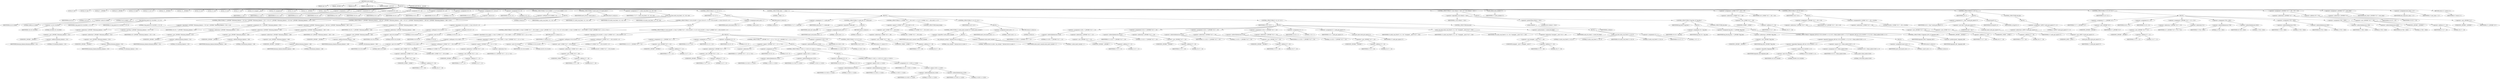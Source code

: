 digraph cache_insert {  
"1000118" [label = "(METHOD,cache_insert)" ]
"1000119" [label = "(PARAM,char *a1)" ]
"1000120" [label = "(PARAM,_DWORD *a2)" ]
"1000121" [label = "(PARAM,int a3)" ]
"1000122" [label = "(PARAM,unsigned int a4)" ]
"1000123" [label = "(PARAM,unsigned __int16 a5)" ]
"1000124" [label = "(BLOCK,,)" ]
"1000125" [label = "(LOCAL,v5: int)" ]
"1000126" [label = "(LOCAL,v6: char *)" ]
"1000127" [label = "(LOCAL,v7: _DWORD *)" ]
"1000128" [label = "(LOCAL,v8: _DWORD *)" ]
"1000129" [label = "(LOCAL,v10: bool)" ]
"1000130" [label = "(LOCAL,v11: int [ 5 ])" ]
"1000131" [label = "(LOCAL,v12: _DWORD *)" ]
"1000132" [label = "(LOCAL,v13: _DWORD *)" ]
"1000133" [label = "(LOCAL,v14: int)" ]
"1000134" [label = "(LOCAL,v15: int)" ]
"1000135" [label = "(LOCAL,v16: int)" ]
"1000136" [label = "(LOCAL,v17: int)" ]
"1000137" [label = "(LOCAL,v18: unsigned __int16)" ]
"1000138" [label = "(LOCAL,v19: unsigned int)" ]
"1000139" [label = "(LOCAL,v20: int)" ]
"1000140" [label = "(LOCAL,v21: _DWORD *)" ]
"1000141" [label = "(LOCAL,s: char *)" ]
"1000142" [label = "(<operator>.assignment,s = a1)" ]
"1000143" [label = "(IDENTIFIER,s,s = a1)" ]
"1000144" [label = "(IDENTIFIER,a1,s = a1)" ]
"1000145" [label = "(<operator>.assignment,v21 = a2)" ]
"1000146" [label = "(IDENTIFIER,v21,v21 = a2)" ]
"1000147" [label = "(IDENTIFIER,a2,v21 = a2)" ]
"1000148" [label = "(<operator>.assignment,v20 = a3)" ]
"1000149" [label = "(IDENTIFIER,v20,v20 = a3)" ]
"1000150" [label = "(IDENTIFIER,a3,v20 = a3)" ]
"1000151" [label = "(<operator>.assignment,v19 = a4)" ]
"1000152" [label = "(IDENTIFIER,v19,v19 = a4)" ]
"1000153" [label = "(IDENTIFIER,a4,v19 = a4)" ]
"1000154" [label = "(<operator>.assignment,v18 = a5)" ]
"1000155" [label = "(IDENTIFIER,v18,v18 = a5)" ]
"1000156" [label = "(IDENTIFIER,a5,v18 = a5)" ]
"1000157" [label = "(<operator>.assignment,v16 = 0)" ]
"1000158" [label = "(IDENTIFIER,v16,v16 = 0)" ]
"1000159" [label = "(LITERAL,0,v16 = 0)" ]
"1000160" [label = "(<operator>.assignment,v15 = a5 & 4)" ]
"1000161" [label = "(IDENTIFIER,v15,v15 = a5 & 4)" ]
"1000162" [label = "(<operator>.and,a5 & 4)" ]
"1000163" [label = "(IDENTIFIER,a5,a5 & 4)" ]
"1000164" [label = "(LITERAL,4,a5 & 4)" ]
"1000165" [label = "(<operator>.assignment,v14 = 0)" ]
"1000166" [label = "(IDENTIFIER,v14,v14 = 0)" ]
"1000167" [label = "(LITERAL,0,v14 = 0)" ]
"1000168" [label = "(CONTROL_STRUCTURE,if ( (a5 & 0x980) != 0 ),if ( (a5 & 0x980) != 0 ))" ]
"1000169" [label = "(<operator>.notEquals,(a5 & 0x980) != 0)" ]
"1000170" [label = "(<operator>.and,a5 & 0x980)" ]
"1000171" [label = "(IDENTIFIER,a5,a5 & 0x980)" ]
"1000172" [label = "(LITERAL,0x980,a5 & 0x980)" ]
"1000173" [label = "(LITERAL,0,(a5 & 0x980) != 0)" ]
"1000174" [label = "(BLOCK,,)" ]
"1000175" [label = "(log_query,log_query(v18 | 0x10000, s, v21, 0))" ]
"1000176" [label = "(<operator>.or,v18 | 0x10000)" ]
"1000177" [label = "(IDENTIFIER,v18,v18 | 0x10000)" ]
"1000178" [label = "(LITERAL,0x10000,v18 | 0x10000)" ]
"1000179" [label = "(IDENTIFIER,s,log_query(v18 | 0x10000, s, v21, 0))" ]
"1000180" [label = "(IDENTIFIER,v21,log_query(v18 | 0x10000, s, v21, 0))" ]
"1000181" [label = "(LITERAL,0,log_query(v18 | 0x10000, s, v21, 0))" ]
"1000182" [label = "(CONTROL_STRUCTURE,if ( *(_DWORD *)(dnsmasq_daemon + 252) && *(_DWORD *)(dnsmasq_daemon + 252) < v19 ),if ( *(_DWORD *)(dnsmasq_daemon + 252) && *(_DWORD *)(dnsmasq_daemon + 252) < v19 ))" ]
"1000183" [label = "(<operator>.logicalAnd,*(_DWORD *)(dnsmasq_daemon + 252) && *(_DWORD *)(dnsmasq_daemon + 252) < v19)" ]
"1000184" [label = "(<operator>.indirection,*(_DWORD *)(dnsmasq_daemon + 252))" ]
"1000185" [label = "(<operator>.cast,(_DWORD *)(dnsmasq_daemon + 252))" ]
"1000186" [label = "(UNKNOWN,_DWORD *,_DWORD *)" ]
"1000187" [label = "(<operator>.addition,dnsmasq_daemon + 252)" ]
"1000188" [label = "(IDENTIFIER,dnsmasq_daemon,dnsmasq_daemon + 252)" ]
"1000189" [label = "(LITERAL,252,dnsmasq_daemon + 252)" ]
"1000190" [label = "(<operator>.lessThan,*(_DWORD *)(dnsmasq_daemon + 252) < v19)" ]
"1000191" [label = "(<operator>.indirection,*(_DWORD *)(dnsmasq_daemon + 252))" ]
"1000192" [label = "(<operator>.cast,(_DWORD *)(dnsmasq_daemon + 252))" ]
"1000193" [label = "(UNKNOWN,_DWORD *,_DWORD *)" ]
"1000194" [label = "(<operator>.addition,dnsmasq_daemon + 252)" ]
"1000195" [label = "(IDENTIFIER,dnsmasq_daemon,dnsmasq_daemon + 252)" ]
"1000196" [label = "(LITERAL,252,dnsmasq_daemon + 252)" ]
"1000197" [label = "(IDENTIFIER,v19,*(_DWORD *)(dnsmasq_daemon + 252) < v19)" ]
"1000198" [label = "(<operator>.assignment,v19 = *(_DWORD *)(dnsmasq_daemon + 252))" ]
"1000199" [label = "(IDENTIFIER,v19,v19 = *(_DWORD *)(dnsmasq_daemon + 252))" ]
"1000200" [label = "(<operator>.indirection,*(_DWORD *)(dnsmasq_daemon + 252))" ]
"1000201" [label = "(<operator>.cast,(_DWORD *)(dnsmasq_daemon + 252))" ]
"1000202" [label = "(UNKNOWN,_DWORD *,_DWORD *)" ]
"1000203" [label = "(<operator>.addition,dnsmasq_daemon + 252)" ]
"1000204" [label = "(IDENTIFIER,dnsmasq_daemon,dnsmasq_daemon + 252)" ]
"1000205" [label = "(LITERAL,252,dnsmasq_daemon + 252)" ]
"1000206" [label = "(CONTROL_STRUCTURE,if ( *(_DWORD *)(dnsmasq_daemon + 248) && *(_DWORD *)(dnsmasq_daemon + 248) > v19 ),if ( *(_DWORD *)(dnsmasq_daemon + 248) && *(_DWORD *)(dnsmasq_daemon + 248) > v19 ))" ]
"1000207" [label = "(<operator>.logicalAnd,*(_DWORD *)(dnsmasq_daemon + 248) && *(_DWORD *)(dnsmasq_daemon + 248) > v19)" ]
"1000208" [label = "(<operator>.indirection,*(_DWORD *)(dnsmasq_daemon + 248))" ]
"1000209" [label = "(<operator>.cast,(_DWORD *)(dnsmasq_daemon + 248))" ]
"1000210" [label = "(UNKNOWN,_DWORD *,_DWORD *)" ]
"1000211" [label = "(<operator>.addition,dnsmasq_daemon + 248)" ]
"1000212" [label = "(IDENTIFIER,dnsmasq_daemon,dnsmasq_daemon + 248)" ]
"1000213" [label = "(LITERAL,248,dnsmasq_daemon + 248)" ]
"1000214" [label = "(<operator>.greaterThan,*(_DWORD *)(dnsmasq_daemon + 248) > v19)" ]
"1000215" [label = "(<operator>.indirection,*(_DWORD *)(dnsmasq_daemon + 248))" ]
"1000216" [label = "(<operator>.cast,(_DWORD *)(dnsmasq_daemon + 248))" ]
"1000217" [label = "(UNKNOWN,_DWORD *,_DWORD *)" ]
"1000218" [label = "(<operator>.addition,dnsmasq_daemon + 248)" ]
"1000219" [label = "(IDENTIFIER,dnsmasq_daemon,dnsmasq_daemon + 248)" ]
"1000220" [label = "(LITERAL,248,dnsmasq_daemon + 248)" ]
"1000221" [label = "(IDENTIFIER,v19,*(_DWORD *)(dnsmasq_daemon + 248) > v19)" ]
"1000222" [label = "(<operator>.assignment,v19 = *(_DWORD *)(dnsmasq_daemon + 248))" ]
"1000223" [label = "(IDENTIFIER,v19,v19 = *(_DWORD *)(dnsmasq_daemon + 248))" ]
"1000224" [label = "(<operator>.indirection,*(_DWORD *)(dnsmasq_daemon + 248))" ]
"1000225" [label = "(<operator>.cast,(_DWORD *)(dnsmasq_daemon + 248))" ]
"1000226" [label = "(UNKNOWN,_DWORD *,_DWORD *)" ]
"1000227" [label = "(<operator>.addition,dnsmasq_daemon + 248)" ]
"1000228" [label = "(IDENTIFIER,dnsmasq_daemon,dnsmasq_daemon + 248)" ]
"1000229" [label = "(LITERAL,248,dnsmasq_daemon + 248)" ]
"1000230" [label = "(CONTROL_STRUCTURE,if ( insert_error ),if ( insert_error ))" ]
"1000231" [label = "(IDENTIFIER,insert_error,if ( insert_error ))" ]
"1000232" [label = "(RETURN,return 0;,return 0;)" ]
"1000233" [label = "(LITERAL,0,return 0;)" ]
"1000234" [label = "(<operator>.assignment,v17 = cache_scan_free(s, v21, v20, v18))" ]
"1000235" [label = "(IDENTIFIER,v17,v17 = cache_scan_free(s, v21, v20, v18))" ]
"1000236" [label = "(cache_scan_free,cache_scan_free(s, v21, v20, v18))" ]
"1000237" [label = "(IDENTIFIER,s,cache_scan_free(s, v21, v20, v18))" ]
"1000238" [label = "(IDENTIFIER,v21,cache_scan_free(s, v21, v20, v18))" ]
"1000239" [label = "(IDENTIFIER,v20,cache_scan_free(s, v21, v20, v18))" ]
"1000240" [label = "(IDENTIFIER,v18,cache_scan_free(s, v21, v20, v18))" ]
"1000241" [label = "(CONTROL_STRUCTURE,if ( v17 ),if ( v17 ))" ]
"1000242" [label = "(IDENTIFIER,v17,if ( v17 ))" ]
"1000243" [label = "(BLOCK,,)" ]
"1000244" [label = "(CONTROL_STRUCTURE,if ( (v18 & 0x180) != 0 && (v18 & 8) != 0 ),if ( (v18 & 0x180) != 0 && (v18 & 8) != 0 ))" ]
"1000245" [label = "(<operator>.logicalAnd,(v18 & 0x180) != 0 && (v18 & 8) != 0)" ]
"1000246" [label = "(<operator>.notEquals,(v18 & 0x180) != 0)" ]
"1000247" [label = "(<operator>.and,v18 & 0x180)" ]
"1000248" [label = "(IDENTIFIER,v18,v18 & 0x180)" ]
"1000249" [label = "(LITERAL,0x180,v18 & 0x180)" ]
"1000250" [label = "(LITERAL,0,(v18 & 0x180) != 0)" ]
"1000251" [label = "(<operator>.notEquals,(v18 & 8) != 0)" ]
"1000252" [label = "(<operator>.and,v18 & 8)" ]
"1000253" [label = "(IDENTIFIER,v18,v18 & 8)" ]
"1000254" [label = "(LITERAL,8,v18 & 8)" ]
"1000255" [label = "(LITERAL,0,(v18 & 8) != 0)" ]
"1000256" [label = "(BLOCK,,)" ]
"1000257" [label = "(CONTROL_STRUCTURE,if ( (v18 & 0x80) != 0 && (*(_WORD *)(v17 + 36) & 0x80) != 0 && *(_DWORD *)(v17 + 12) == *v21 ),if ( (v18 & 0x80) != 0 && (*(_WORD *)(v17 + 36) & 0x80) != 0 && *(_DWORD *)(v17 + 12) == *v21 ))" ]
"1000258" [label = "(<operator>.logicalAnd,(v18 & 0x80) != 0 && (*(_WORD *)(v17 + 36) & 0x80) != 0 && *(_DWORD *)(v17 + 12) == *v21)" ]
"1000259" [label = "(<operator>.notEquals,(v18 & 0x80) != 0)" ]
"1000260" [label = "(<operator>.and,v18 & 0x80)" ]
"1000261" [label = "(IDENTIFIER,v18,v18 & 0x80)" ]
"1000262" [label = "(LITERAL,0x80,v18 & 0x80)" ]
"1000263" [label = "(LITERAL,0,(v18 & 0x80) != 0)" ]
"1000264" [label = "(<operator>.logicalAnd,(*(_WORD *)(v17 + 36) & 0x80) != 0 && *(_DWORD *)(v17 + 12) == *v21)" ]
"1000265" [label = "(<operator>.notEquals,(*(_WORD *)(v17 + 36) & 0x80) != 0)" ]
"1000266" [label = "(<operator>.and,*(_WORD *)(v17 + 36) & 0x80)" ]
"1000267" [label = "(<operator>.indirection,*(_WORD *)(v17 + 36))" ]
"1000268" [label = "(<operator>.cast,(_WORD *)(v17 + 36))" ]
"1000269" [label = "(UNKNOWN,_WORD *,_WORD *)" ]
"1000270" [label = "(<operator>.addition,v17 + 36)" ]
"1000271" [label = "(IDENTIFIER,v17,v17 + 36)" ]
"1000272" [label = "(LITERAL,36,v17 + 36)" ]
"1000273" [label = "(LITERAL,0x80,*(_WORD *)(v17 + 36) & 0x80)" ]
"1000274" [label = "(LITERAL,0,(*(_WORD *)(v17 + 36) & 0x80) != 0)" ]
"1000275" [label = "(<operator>.equals,*(_DWORD *)(v17 + 12) == *v21)" ]
"1000276" [label = "(<operator>.indirection,*(_DWORD *)(v17 + 12))" ]
"1000277" [label = "(<operator>.cast,(_DWORD *)(v17 + 12))" ]
"1000278" [label = "(UNKNOWN,_DWORD *,_DWORD *)" ]
"1000279" [label = "(<operator>.addition,v17 + 12)" ]
"1000280" [label = "(IDENTIFIER,v17,v17 + 12)" ]
"1000281" [label = "(LITERAL,12,v17 + 12)" ]
"1000282" [label = "(<operator>.indirection,*v21)" ]
"1000283" [label = "(IDENTIFIER,v21,*(_DWORD *)(v17 + 12) == *v21)" ]
"1000284" [label = "(RETURN,return v17;,return v17;)" ]
"1000285" [label = "(IDENTIFIER,v17,return v17;)" ]
"1000286" [label = "(CONTROL_STRUCTURE,if ( (v18 & 0x100) != 0 && (*(_WORD *)(v17 + 36) & 0x100) != 0 ),if ( (v18 & 0x100) != 0 && (*(_WORD *)(v17 + 36) & 0x100) != 0 ))" ]
"1000287" [label = "(<operator>.logicalAnd,(v18 & 0x100) != 0 && (*(_WORD *)(v17 + 36) & 0x100) != 0)" ]
"1000288" [label = "(<operator>.notEquals,(v18 & 0x100) != 0)" ]
"1000289" [label = "(<operator>.and,v18 & 0x100)" ]
"1000290" [label = "(IDENTIFIER,v18,v18 & 0x100)" ]
"1000291" [label = "(LITERAL,0x100,v18 & 0x100)" ]
"1000292" [label = "(LITERAL,0,(v18 & 0x100) != 0)" ]
"1000293" [label = "(<operator>.notEquals,(*(_WORD *)(v17 + 36) & 0x100) != 0)" ]
"1000294" [label = "(<operator>.and,*(_WORD *)(v17 + 36) & 0x100)" ]
"1000295" [label = "(<operator>.indirection,*(_WORD *)(v17 + 36))" ]
"1000296" [label = "(<operator>.cast,(_WORD *)(v17 + 36))" ]
"1000297" [label = "(UNKNOWN,_WORD *,_WORD *)" ]
"1000298" [label = "(<operator>.addition,v17 + 36)" ]
"1000299" [label = "(IDENTIFIER,v17,v17 + 36)" ]
"1000300" [label = "(LITERAL,36,v17 + 36)" ]
"1000301" [label = "(LITERAL,0x100,*(_WORD *)(v17 + 36) & 0x100)" ]
"1000302" [label = "(LITERAL,0,(*(_WORD *)(v17 + 36) & 0x100) != 0)" ]
"1000303" [label = "(BLOCK,,)" ]
"1000304" [label = "(<operator>.assignment,v13 = (_DWORD *)(v17 + 12))" ]
"1000305" [label = "(IDENTIFIER,v13,v13 = (_DWORD *)(v17 + 12))" ]
"1000306" [label = "(<operator>.cast,(_DWORD *)(v17 + 12))" ]
"1000307" [label = "(UNKNOWN,_DWORD *,_DWORD *)" ]
"1000308" [label = "(<operator>.addition,v17 + 12)" ]
"1000309" [label = "(IDENTIFIER,v17,v17 + 12)" ]
"1000310" [label = "(LITERAL,12,v17 + 12)" ]
"1000311" [label = "(<operator>.assignment,v12 = v21)" ]
"1000312" [label = "(IDENTIFIER,v12,v12 = v21)" ]
"1000313" [label = "(IDENTIFIER,v21,v12 = v21)" ]
"1000314" [label = "(<operator>.assignment,v10 = 0)" ]
"1000315" [label = "(IDENTIFIER,v10,v10 = 0)" ]
"1000316" [label = "(LITERAL,0,v10 = 0)" ]
"1000317" [label = "(CONTROL_STRUCTURE,if ( *(_DWORD *)(v17 + 12) == *v21 ),if ( *(_DWORD *)(v17 + 12) == *v21 ))" ]
"1000318" [label = "(<operator>.equals,*(_DWORD *)(v17 + 12) == *v21)" ]
"1000319" [label = "(<operator>.indirection,*(_DWORD *)(v17 + 12))" ]
"1000320" [label = "(<operator>.cast,(_DWORD *)(v17 + 12))" ]
"1000321" [label = "(UNKNOWN,_DWORD *,_DWORD *)" ]
"1000322" [label = "(<operator>.addition,v17 + 12)" ]
"1000323" [label = "(IDENTIFIER,v17,v17 + 12)" ]
"1000324" [label = "(LITERAL,12,v17 + 12)" ]
"1000325" [label = "(<operator>.indirection,*v21)" ]
"1000326" [label = "(IDENTIFIER,v21,*(_DWORD *)(v17 + 12) == *v21)" ]
"1000327" [label = "(BLOCK,,)" ]
"1000328" [label = "(<operator>.assignment,v10 = 0)" ]
"1000329" [label = "(IDENTIFIER,v10,v10 = 0)" ]
"1000330" [label = "(LITERAL,0,v10 = 0)" ]
"1000331" [label = "(CONTROL_STRUCTURE,if ( v13[1] == v12[1] ),if ( v13[1] == v12[1] ))" ]
"1000332" [label = "(<operator>.equals,v13[1] == v12[1])" ]
"1000333" [label = "(<operator>.indirectIndexAccess,v13[1])" ]
"1000334" [label = "(IDENTIFIER,v13,v13[1] == v12[1])" ]
"1000335" [label = "(LITERAL,1,v13[1] == v12[1])" ]
"1000336" [label = "(<operator>.indirectIndexAccess,v12[1])" ]
"1000337" [label = "(IDENTIFIER,v12,v13[1] == v12[1])" ]
"1000338" [label = "(LITERAL,1,v13[1] == v12[1])" ]
"1000339" [label = "(BLOCK,,)" ]
"1000340" [label = "(<operator>.assignment,v10 = 0)" ]
"1000341" [label = "(IDENTIFIER,v10,v10 = 0)" ]
"1000342" [label = "(LITERAL,0,v10 = 0)" ]
"1000343" [label = "(CONTROL_STRUCTURE,if ( v13[2] == v12[2] ),if ( v13[2] == v12[2] ))" ]
"1000344" [label = "(<operator>.equals,v13[2] == v12[2])" ]
"1000345" [label = "(<operator>.indirectIndexAccess,v13[2])" ]
"1000346" [label = "(IDENTIFIER,v13,v13[2] == v12[2])" ]
"1000347" [label = "(LITERAL,2,v13[2] == v12[2])" ]
"1000348" [label = "(<operator>.indirectIndexAccess,v12[2])" ]
"1000349" [label = "(IDENTIFIER,v12,v13[2] == v12[2])" ]
"1000350" [label = "(LITERAL,2,v13[2] == v12[2])" ]
"1000351" [label = "(<operator>.assignment,v10 = v13[3] == v12[3])" ]
"1000352" [label = "(IDENTIFIER,v10,v10 = v13[3] == v12[3])" ]
"1000353" [label = "(<operator>.equals,v13[3] == v12[3])" ]
"1000354" [label = "(<operator>.indirectIndexAccess,v13[3])" ]
"1000355" [label = "(IDENTIFIER,v13,v13[3] == v12[3])" ]
"1000356" [label = "(LITERAL,3,v13[3] == v12[3])" ]
"1000357" [label = "(<operator>.indirectIndexAccess,v12[3])" ]
"1000358" [label = "(IDENTIFIER,v12,v13[3] == v12[3])" ]
"1000359" [label = "(LITERAL,3,v13[3] == v12[3])" ]
"1000360" [label = "(<operator>.assignment,v11[4] = v10)" ]
"1000361" [label = "(<operator>.indirectIndexAccess,v11[4])" ]
"1000362" [label = "(IDENTIFIER,v11,v11[4] = v10)" ]
"1000363" [label = "(LITERAL,4,v11[4] = v10)" ]
"1000364" [label = "(IDENTIFIER,v10,v11[4] = v10)" ]
"1000365" [label = "(CONTROL_STRUCTURE,if ( v10 ),if ( v10 ))" ]
"1000366" [label = "(IDENTIFIER,v10,if ( v10 ))" ]
"1000367" [label = "(RETURN,return v17;,return v17;)" ]
"1000368" [label = "(IDENTIFIER,v17,return v17;)" ]
"1000369" [label = "(<operator>.assignment,insert_error = 1)" ]
"1000370" [label = "(IDENTIFIER,insert_error,insert_error = 1)" ]
"1000371" [label = "(LITERAL,1,insert_error = 1)" ]
"1000372" [label = "(RETURN,return 0;,return 0;)" ]
"1000373" [label = "(LITERAL,0,return 0;)" ]
"1000374" [label = "(CONTROL_STRUCTURE,while ( 1 ),while ( 1 ))" ]
"1000375" [label = "(LITERAL,1,while ( 1 ))" ]
"1000376" [label = "(BLOCK,,)" ]
"1000377" [label = "(<operator>.assignment,v17 = cache_tail)" ]
"1000378" [label = "(IDENTIFIER,v17,v17 = cache_tail)" ]
"1000379" [label = "(IDENTIFIER,cache_tail,v17 = cache_tail)" ]
"1000380" [label = "(CONTROL_STRUCTURE,if ( !cache_tail ),if ( !cache_tail ))" ]
"1000381" [label = "(<operator>.logicalNot,!cache_tail)" ]
"1000382" [label = "(IDENTIFIER,cache_tail,!cache_tail)" ]
"1000383" [label = "(BLOCK,,)" ]
"1000384" [label = "(<operator>.assignment,insert_error = 1)" ]
"1000385" [label = "(IDENTIFIER,insert_error,insert_error = 1)" ]
"1000386" [label = "(LITERAL,1,insert_error = 1)" ]
"1000387" [label = "(RETURN,return 0;,return 0;)" ]
"1000388" [label = "(LITERAL,0,return 0;)" ]
"1000389" [label = "(CONTROL_STRUCTURE,if ( (*(_WORD *)(v17 + 36) & 0xC) == 0 ),if ( (*(_WORD *)(v17 + 36) & 0xC) == 0 ))" ]
"1000390" [label = "(<operator>.equals,(*(_WORD *)(v17 + 36) & 0xC) == 0)" ]
"1000391" [label = "(<operator>.and,*(_WORD *)(v17 + 36) & 0xC)" ]
"1000392" [label = "(<operator>.indirection,*(_WORD *)(v17 + 36))" ]
"1000393" [label = "(<operator>.cast,(_WORD *)(v17 + 36))" ]
"1000394" [label = "(UNKNOWN,_WORD *,_WORD *)" ]
"1000395" [label = "(<operator>.addition,v17 + 36)" ]
"1000396" [label = "(IDENTIFIER,v17,v17 + 36)" ]
"1000397" [label = "(LITERAL,36,v17 + 36)" ]
"1000398" [label = "(LITERAL,0xC,*(_WORD *)(v17 + 36) & 0xC)" ]
"1000399" [label = "(LITERAL,0,(*(_WORD *)(v17 + 36) & 0xC) == 0)" ]
"1000400" [label = "(CONTROL_STRUCTURE,break;,break;)" ]
"1000401" [label = "(CONTROL_STRUCTURE,if ( v14 ),if ( v14 ))" ]
"1000402" [label = "(IDENTIFIER,v14,if ( v14 ))" ]
"1000403" [label = "(BLOCK,,)" ]
"1000404" [label = "(CONTROL_STRUCTURE,if ( !cache_insert_warned ),if ( !cache_insert_warned ))" ]
"1000405" [label = "(<operator>.logicalNot,!cache_insert_warned)" ]
"1000406" [label = "(IDENTIFIER,cache_insert_warned,!cache_insert_warned)" ]
"1000407" [label = "(BLOCK,,)" ]
"1000408" [label = "(my_syslog,my_syslog(3, \"Internal error in cache.\"))" ]
"1000409" [label = "(LITERAL,3,my_syslog(3, \"Internal error in cache.\"))" ]
"1000410" [label = "(LITERAL,\"Internal error in cache.\",my_syslog(3, \"Internal error in cache.\"))" ]
"1000411" [label = "(<operator>.assignment,cache_insert_warned = 1)" ]
"1000412" [label = "(IDENTIFIER,cache_insert_warned,cache_insert_warned = 1)" ]
"1000413" [label = "(LITERAL,1,cache_insert_warned = 1)" ]
"1000414" [label = "(<operator>.assignment,insert_error = 1)" ]
"1000415" [label = "(IDENTIFIER,insert_error,insert_error = 1)" ]
"1000416" [label = "(LITERAL,1,insert_error = 1)" ]
"1000417" [label = "(RETURN,return 0;,return 0;)" ]
"1000418" [label = "(LITERAL,0,return 0;)" ]
"1000419" [label = "(CONTROL_STRUCTURE,if ( v15 ),if ( v15 ))" ]
"1000420" [label = "(IDENTIFIER,v15,if ( v15 ))" ]
"1000421" [label = "(BLOCK,,)" ]
"1000422" [label = "(<operator>.assignment,v11[0] = *(_DWORD *)(v17 + 12))" ]
"1000423" [label = "(<operator>.indirectIndexAccess,v11[0])" ]
"1000424" [label = "(IDENTIFIER,v11,v11[0] = *(_DWORD *)(v17 + 12))" ]
"1000425" [label = "(LITERAL,0,v11[0] = *(_DWORD *)(v17 + 12))" ]
"1000426" [label = "(<operator>.indirection,*(_DWORD *)(v17 + 12))" ]
"1000427" [label = "(<operator>.cast,(_DWORD *)(v17 + 12))" ]
"1000428" [label = "(UNKNOWN,_DWORD *,_DWORD *)" ]
"1000429" [label = "(<operator>.addition,v17 + 12)" ]
"1000430" [label = "(IDENTIFIER,v17,v17 + 12)" ]
"1000431" [label = "(LITERAL,12,v17 + 12)" ]
"1000432" [label = "(<operator>.assignment,v11[1] = *(_DWORD *)(v17 + 16))" ]
"1000433" [label = "(<operator>.indirectIndexAccess,v11[1])" ]
"1000434" [label = "(IDENTIFIER,v11,v11[1] = *(_DWORD *)(v17 + 16))" ]
"1000435" [label = "(LITERAL,1,v11[1] = *(_DWORD *)(v17 + 16))" ]
"1000436" [label = "(<operator>.indirection,*(_DWORD *)(v17 + 16))" ]
"1000437" [label = "(<operator>.cast,(_DWORD *)(v17 + 16))" ]
"1000438" [label = "(UNKNOWN,_DWORD *,_DWORD *)" ]
"1000439" [label = "(<operator>.addition,v17 + 16)" ]
"1000440" [label = "(IDENTIFIER,v17,v17 + 16)" ]
"1000441" [label = "(LITERAL,16,v17 + 16)" ]
"1000442" [label = "(<operator>.assignment,v11[2] = *(_DWORD *)(v17 + 20))" ]
"1000443" [label = "(<operator>.indirectIndexAccess,v11[2])" ]
"1000444" [label = "(IDENTIFIER,v11,v11[2] = *(_DWORD *)(v17 + 20))" ]
"1000445" [label = "(LITERAL,2,v11[2] = *(_DWORD *)(v17 + 20))" ]
"1000446" [label = "(<operator>.indirection,*(_DWORD *)(v17 + 20))" ]
"1000447" [label = "(<operator>.cast,(_DWORD *)(v17 + 20))" ]
"1000448" [label = "(UNKNOWN,_DWORD *,_DWORD *)" ]
"1000449" [label = "(<operator>.addition,v17 + 20)" ]
"1000450" [label = "(IDENTIFIER,v17,v17 + 20)" ]
"1000451" [label = "(LITERAL,20,v17 + 20)" ]
"1000452" [label = "(<operator>.assignment,v11[3] = *(_DWORD *)(v17 + 24))" ]
"1000453" [label = "(<operator>.indirectIndexAccess,v11[3])" ]
"1000454" [label = "(IDENTIFIER,v11,v11[3] = *(_DWORD *)(v17 + 24))" ]
"1000455" [label = "(LITERAL,3,v11[3] = *(_DWORD *)(v17 + 24))" ]
"1000456" [label = "(<operator>.indirection,*(_DWORD *)(v17 + 24))" ]
"1000457" [label = "(<operator>.cast,(_DWORD *)(v17 + 24))" ]
"1000458" [label = "(UNKNOWN,_DWORD *,_DWORD *)" ]
"1000459" [label = "(<operator>.addition,v17 + 24)" ]
"1000460" [label = "(IDENTIFIER,v17,v17 + 24)" ]
"1000461" [label = "(LITERAL,24,v17 + 24)" ]
"1000462" [label = "(<operator>.assignment,v14 = 1)" ]
"1000463" [label = "(IDENTIFIER,v14,v14 = 1)" ]
"1000464" [label = "(LITERAL,1,v14 = 1)" ]
"1000465" [label = "(<operator>.assignment,v5 = cache_get_name(v17))" ]
"1000466" [label = "(IDENTIFIER,v5,v5 = cache_get_name(v17))" ]
"1000467" [label = "(cache_get_name,cache_get_name(v17))" ]
"1000468" [label = "(IDENTIFIER,v17,cache_get_name(v17))" ]
"1000469" [label = "(cache_scan_free,cache_scan_free(v5, v11, v20, *(unsigned __int16 *)(v17 + 36)))" ]
"1000470" [label = "(IDENTIFIER,v5,cache_scan_free(v5, v11, v20, *(unsigned __int16 *)(v17 + 36)))" ]
"1000471" [label = "(IDENTIFIER,v11,cache_scan_free(v5, v11, v20, *(unsigned __int16 *)(v17 + 36)))" ]
"1000472" [label = "(IDENTIFIER,v20,cache_scan_free(v5, v11, v20, *(unsigned __int16 *)(v17 + 36)))" ]
"1000473" [label = "(<operator>.indirection,*(unsigned __int16 *)(v17 + 36))" ]
"1000474" [label = "(<operator>.cast,(unsigned __int16 *)(v17 + 36))" ]
"1000475" [label = "(UNKNOWN,unsigned __int16 *,unsigned __int16 *)" ]
"1000476" [label = "(<operator>.addition,v17 + 36)" ]
"1000477" [label = "(IDENTIFIER,v17,v17 + 36)" ]
"1000478" [label = "(LITERAL,36,v17 + 36)" ]
"1000479" [label = "(<operator>.preIncrement,++cache_live_freed)" ]
"1000480" [label = "(IDENTIFIER,cache_live_freed,++cache_live_freed)" ]
"1000481" [label = "(CONTROL_STRUCTURE,else,else)" ]
"1000482" [label = "(BLOCK,,)" ]
"1000483" [label = "(cache_scan_free,cache_scan_free(0, 0, v20, 0))" ]
"1000484" [label = "(LITERAL,0,cache_scan_free(0, 0, v20, 0))" ]
"1000485" [label = "(LITERAL,0,cache_scan_free(0, 0, v20, 0))" ]
"1000486" [label = "(IDENTIFIER,v20,cache_scan_free(0, 0, v20, 0))" ]
"1000487" [label = "(LITERAL,0,cache_scan_free(0, 0, v20, 0))" ]
"1000488" [label = "(<operator>.assignment,v15 = 1)" ]
"1000489" [label = "(IDENTIFIER,v15,v15 = 1)" ]
"1000490" [label = "(LITERAL,1,v15 = 1)" ]
"1000491" [label = "(CONTROL_STRUCTURE,if ( s && strlen(s) > 0x31 ),if ( s && strlen(s) > 0x31 ))" ]
"1000492" [label = "(<operator>.logicalAnd,s && strlen(s) > 0x31)" ]
"1000493" [label = "(IDENTIFIER,s,s && strlen(s) > 0x31)" ]
"1000494" [label = "(<operator>.greaterThan,strlen(s) > 0x31)" ]
"1000495" [label = "(strlen,strlen(s))" ]
"1000496" [label = "(IDENTIFIER,s,strlen(s))" ]
"1000497" [label = "(LITERAL,0x31,strlen(s) > 0x31)" ]
"1000498" [label = "(BLOCK,,)" ]
"1000499" [label = "(CONTROL_STRUCTURE,if ( big_free ),if ( big_free ))" ]
"1000500" [label = "(IDENTIFIER,big_free,if ( big_free ))" ]
"1000501" [label = "(BLOCK,,)" ]
"1000502" [label = "(<operator>.assignment,v16 = big_free)" ]
"1000503" [label = "(IDENTIFIER,v16,v16 = big_free)" ]
"1000504" [label = "(IDENTIFIER,big_free,v16 = big_free)" ]
"1000505" [label = "(<operator>.assignment,big_free = *(_DWORD *)big_free)" ]
"1000506" [label = "(IDENTIFIER,big_free,big_free = *(_DWORD *)big_free)" ]
"1000507" [label = "(<operator>.indirection,*(_DWORD *)big_free)" ]
"1000508" [label = "(<operator>.cast,(_DWORD *)big_free)" ]
"1000509" [label = "(UNKNOWN,_DWORD *,_DWORD *)" ]
"1000510" [label = "(IDENTIFIER,big_free,(_DWORD *)big_free)" ]
"1000511" [label = "(CONTROL_STRUCTURE,else,else)" ]
"1000512" [label = "(BLOCK,,)" ]
"1000513" [label = "(CONTROL_STRUCTURE,if ( !bignames_left && (v18 & 0x5000) == 0 || (v16 = whine_malloc(1028)) == 0 ),if ( !bignames_left && (v18 & 0x5000) == 0 || (v16 = whine_malloc(1028)) == 0 ))" ]
"1000514" [label = "(<operator>.logicalOr,!bignames_left && (v18 & 0x5000) == 0 || (v16 = whine_malloc(1028)) == 0)" ]
"1000515" [label = "(<operator>.logicalAnd,!bignames_left && (v18 & 0x5000) == 0)" ]
"1000516" [label = "(<operator>.logicalNot,!bignames_left)" ]
"1000517" [label = "(IDENTIFIER,bignames_left,!bignames_left)" ]
"1000518" [label = "(<operator>.equals,(v18 & 0x5000) == 0)" ]
"1000519" [label = "(<operator>.and,v18 & 0x5000)" ]
"1000520" [label = "(IDENTIFIER,v18,v18 & 0x5000)" ]
"1000521" [label = "(LITERAL,0x5000,v18 & 0x5000)" ]
"1000522" [label = "(LITERAL,0,(v18 & 0x5000) == 0)" ]
"1000523" [label = "(<operator>.equals,(v16 = whine_malloc(1028)) == 0)" ]
"1000524" [label = "(<operator>.assignment,v16 = whine_malloc(1028))" ]
"1000525" [label = "(IDENTIFIER,v16,v16 = whine_malloc(1028))" ]
"1000526" [label = "(whine_malloc,whine_malloc(1028))" ]
"1000527" [label = "(LITERAL,1028,whine_malloc(1028))" ]
"1000528" [label = "(LITERAL,0,(v16 = whine_malloc(1028)) == 0)" ]
"1000529" [label = "(BLOCK,,)" ]
"1000530" [label = "(<operator>.assignment,insert_error = 1)" ]
"1000531" [label = "(IDENTIFIER,insert_error,insert_error = 1)" ]
"1000532" [label = "(LITERAL,1,insert_error = 1)" ]
"1000533" [label = "(RETURN,return 0;,return 0;)" ]
"1000534" [label = "(LITERAL,0,return 0;)" ]
"1000535" [label = "(CONTROL_STRUCTURE,if ( bignames_left ),if ( bignames_left ))" ]
"1000536" [label = "(IDENTIFIER,bignames_left,if ( bignames_left ))" ]
"1000537" [label = "(<operator>.preDecrement,--bignames_left)" ]
"1000538" [label = "(IDENTIFIER,bignames_left,--bignames_left)" ]
"1000539" [label = "(cache_unlink,cache_unlink(v17))" ]
"1000540" [label = "(IDENTIFIER,v17,cache_unlink(v17))" ]
"1000541" [label = "(<operator>.assignment,*(_WORD *)(v17 + 36) = v18)" ]
"1000542" [label = "(<operator>.indirection,*(_WORD *)(v17 + 36))" ]
"1000543" [label = "(<operator>.cast,(_WORD *)(v17 + 36))" ]
"1000544" [label = "(UNKNOWN,_WORD *,_WORD *)" ]
"1000545" [label = "(<operator>.addition,v17 + 36)" ]
"1000546" [label = "(IDENTIFIER,v17,v17 + 36)" ]
"1000547" [label = "(LITERAL,36,v17 + 36)" ]
"1000548" [label = "(IDENTIFIER,v18,*(_WORD *)(v17 + 36) = v18)" ]
"1000549" [label = "(CONTROL_STRUCTURE,if ( v16 ),if ( v16 ))" ]
"1000550" [label = "(IDENTIFIER,v16,if ( v16 ))" ]
"1000551" [label = "(BLOCK,,)" ]
"1000552" [label = "(<operator>.assignment,*(_DWORD *)(v17 + 40) = v16)" ]
"1000553" [label = "(<operator>.indirection,*(_DWORD *)(v17 + 40))" ]
"1000554" [label = "(<operator>.cast,(_DWORD *)(v17 + 40))" ]
"1000555" [label = "(UNKNOWN,_DWORD *,_DWORD *)" ]
"1000556" [label = "(<operator>.addition,v17 + 40)" ]
"1000557" [label = "(IDENTIFIER,v17,v17 + 40)" ]
"1000558" [label = "(LITERAL,40,v17 + 40)" ]
"1000559" [label = "(IDENTIFIER,v16,*(_DWORD *)(v17 + 40) = v16)" ]
"1000560" [label = "(<operators>.assignmentOr,*(_WORD *)(v17 + 36) |= 0x200u)" ]
"1000561" [label = "(<operator>.indirection,*(_WORD *)(v17 + 36))" ]
"1000562" [label = "(<operator>.cast,(_WORD *)(v17 + 36))" ]
"1000563" [label = "(UNKNOWN,_WORD *,_WORD *)" ]
"1000564" [label = "(<operator>.addition,v17 + 36)" ]
"1000565" [label = "(IDENTIFIER,v17,v17 + 36)" ]
"1000566" [label = "(LITERAL,36,v17 + 36)" ]
"1000567" [label = "(LITERAL,0x200u,*(_WORD *)(v17 + 36) |= 0x200u)" ]
"1000568" [label = "(CONTROL_STRUCTURE,if ( s ),if ( s ))" ]
"1000569" [label = "(IDENTIFIER,s,if ( s ))" ]
"1000570" [label = "(BLOCK,,)" ]
"1000571" [label = "(<operator>.assignment,v6 = (char *)cache_get_name(v17))" ]
"1000572" [label = "(IDENTIFIER,v6,v6 = (char *)cache_get_name(v17))" ]
"1000573" [label = "(<operator>.cast,(char *)cache_get_name(v17))" ]
"1000574" [label = "(UNKNOWN,char *,char *)" ]
"1000575" [label = "(cache_get_name,cache_get_name(v17))" ]
"1000576" [label = "(IDENTIFIER,v17,cache_get_name(v17))" ]
"1000577" [label = "(strcpy,strcpy(v6, s))" ]
"1000578" [label = "(IDENTIFIER,v6,strcpy(v6, s))" ]
"1000579" [label = "(IDENTIFIER,s,strcpy(v6, s))" ]
"1000580" [label = "(CONTROL_STRUCTURE,else,else)" ]
"1000581" [label = "(BLOCK,,)" ]
"1000582" [label = "(<operator>.assignment,*(_BYTE *)cache_get_name(v17) = 0)" ]
"1000583" [label = "(<operator>.indirection,*(_BYTE *)cache_get_name(v17))" ]
"1000584" [label = "(<operator>.cast,(_BYTE *)cache_get_name(v17))" ]
"1000585" [label = "(UNKNOWN,_BYTE *,_BYTE *)" ]
"1000586" [label = "(cache_get_name,cache_get_name(v17))" ]
"1000587" [label = "(IDENTIFIER,v17,cache_get_name(v17))" ]
"1000588" [label = "(LITERAL,0,*(_BYTE *)cache_get_name(v17) = 0)" ]
"1000589" [label = "(CONTROL_STRUCTURE,if ( v21 ),if ( v21 ))" ]
"1000590" [label = "(IDENTIFIER,v21,if ( v21 ))" ]
"1000591" [label = "(BLOCK,,)" ]
"1000592" [label = "(<operator>.assignment,v7 = (_DWORD *)v17)" ]
"1000593" [label = "(IDENTIFIER,v7,v7 = (_DWORD *)v17)" ]
"1000594" [label = "(<operator>.cast,(_DWORD *)v17)" ]
"1000595" [label = "(UNKNOWN,_DWORD *,_DWORD *)" ]
"1000596" [label = "(IDENTIFIER,v17,(_DWORD *)v17)" ]
"1000597" [label = "(<operator>.assignment,v8 = v21)" ]
"1000598" [label = "(IDENTIFIER,v8,v8 = v21)" ]
"1000599" [label = "(IDENTIFIER,v21,v8 = v21)" ]
"1000600" [label = "(<operator>.assignment,*(_DWORD *)(v17 + 12) = *v21)" ]
"1000601" [label = "(<operator>.indirection,*(_DWORD *)(v17 + 12))" ]
"1000602" [label = "(<operator>.cast,(_DWORD *)(v17 + 12))" ]
"1000603" [label = "(UNKNOWN,_DWORD *,_DWORD *)" ]
"1000604" [label = "(<operator>.addition,v17 + 12)" ]
"1000605" [label = "(IDENTIFIER,v17,v17 + 12)" ]
"1000606" [label = "(LITERAL,12,v17 + 12)" ]
"1000607" [label = "(<operator>.indirection,*v21)" ]
"1000608" [label = "(IDENTIFIER,v21,*(_DWORD *)(v17 + 12) = *v21)" ]
"1000609" [label = "(<operator>.assignment,v7[4] = v8[1])" ]
"1000610" [label = "(<operator>.indirectIndexAccess,v7[4])" ]
"1000611" [label = "(IDENTIFIER,v7,v7[4] = v8[1])" ]
"1000612" [label = "(LITERAL,4,v7[4] = v8[1])" ]
"1000613" [label = "(<operator>.indirectIndexAccess,v8[1])" ]
"1000614" [label = "(IDENTIFIER,v8,v7[4] = v8[1])" ]
"1000615" [label = "(LITERAL,1,v7[4] = v8[1])" ]
"1000616" [label = "(<operator>.assignment,v7[5] = v8[2])" ]
"1000617" [label = "(<operator>.indirectIndexAccess,v7[5])" ]
"1000618" [label = "(IDENTIFIER,v7,v7[5] = v8[2])" ]
"1000619" [label = "(LITERAL,5,v7[5] = v8[2])" ]
"1000620" [label = "(<operator>.indirectIndexAccess,v8[2])" ]
"1000621" [label = "(IDENTIFIER,v8,v7[5] = v8[2])" ]
"1000622" [label = "(LITERAL,2,v7[5] = v8[2])" ]
"1000623" [label = "(<operator>.assignment,v7[6] = v8[3])" ]
"1000624" [label = "(<operator>.indirectIndexAccess,v7[6])" ]
"1000625" [label = "(IDENTIFIER,v7,v7[6] = v8[3])" ]
"1000626" [label = "(LITERAL,6,v7[6] = v8[3])" ]
"1000627" [label = "(<operator>.indirectIndexAccess,v8[3])" ]
"1000628" [label = "(IDENTIFIER,v8,v7[6] = v8[3])" ]
"1000629" [label = "(LITERAL,3,v7[6] = v8[3])" ]
"1000630" [label = "(<operator>.assignment,*(_DWORD *)(v17 + 28) = v20 + v19)" ]
"1000631" [label = "(<operator>.indirection,*(_DWORD *)(v17 + 28))" ]
"1000632" [label = "(<operator>.cast,(_DWORD *)(v17 + 28))" ]
"1000633" [label = "(UNKNOWN,_DWORD *,_DWORD *)" ]
"1000634" [label = "(<operator>.addition,v17 + 28)" ]
"1000635" [label = "(IDENTIFIER,v17,v17 + 28)" ]
"1000636" [label = "(LITERAL,28,v17 + 28)" ]
"1000637" [label = "(<operator>.addition,v20 + v19)" ]
"1000638" [label = "(IDENTIFIER,v20,v20 + v19)" ]
"1000639" [label = "(IDENTIFIER,v19,v20 + v19)" ]
"1000640" [label = "(<operator>.assignment,*(_DWORD *)v17 = new_chain)" ]
"1000641" [label = "(<operator>.indirection,*(_DWORD *)v17)" ]
"1000642" [label = "(<operator>.cast,(_DWORD *)v17)" ]
"1000643" [label = "(UNKNOWN,_DWORD *,_DWORD *)" ]
"1000644" [label = "(IDENTIFIER,v17,(_DWORD *)v17)" ]
"1000645" [label = "(IDENTIFIER,new_chain,*(_DWORD *)v17 = new_chain)" ]
"1000646" [label = "(<operator>.assignment,new_chain = v17)" ]
"1000647" [label = "(IDENTIFIER,new_chain,new_chain = v17)" ]
"1000648" [label = "(IDENTIFIER,v17,new_chain = v17)" ]
"1000649" [label = "(RETURN,return v17;,return v17;)" ]
"1000650" [label = "(IDENTIFIER,v17,return v17;)" ]
"1000651" [label = "(METHOD_RETURN,int __fastcall)" ]
  "1000118" -> "1000119" 
  "1000118" -> "1000120" 
  "1000118" -> "1000121" 
  "1000118" -> "1000122" 
  "1000118" -> "1000123" 
  "1000118" -> "1000124" 
  "1000118" -> "1000651" 
  "1000124" -> "1000125" 
  "1000124" -> "1000126" 
  "1000124" -> "1000127" 
  "1000124" -> "1000128" 
  "1000124" -> "1000129" 
  "1000124" -> "1000130" 
  "1000124" -> "1000131" 
  "1000124" -> "1000132" 
  "1000124" -> "1000133" 
  "1000124" -> "1000134" 
  "1000124" -> "1000135" 
  "1000124" -> "1000136" 
  "1000124" -> "1000137" 
  "1000124" -> "1000138" 
  "1000124" -> "1000139" 
  "1000124" -> "1000140" 
  "1000124" -> "1000141" 
  "1000124" -> "1000142" 
  "1000124" -> "1000145" 
  "1000124" -> "1000148" 
  "1000124" -> "1000151" 
  "1000124" -> "1000154" 
  "1000124" -> "1000157" 
  "1000124" -> "1000160" 
  "1000124" -> "1000165" 
  "1000124" -> "1000168" 
  "1000124" -> "1000230" 
  "1000124" -> "1000234" 
  "1000124" -> "1000241" 
  "1000124" -> "1000374" 
  "1000124" -> "1000491" 
  "1000124" -> "1000539" 
  "1000124" -> "1000541" 
  "1000124" -> "1000549" 
  "1000124" -> "1000568" 
  "1000124" -> "1000589" 
  "1000124" -> "1000630" 
  "1000124" -> "1000640" 
  "1000124" -> "1000646" 
  "1000124" -> "1000649" 
  "1000142" -> "1000143" 
  "1000142" -> "1000144" 
  "1000145" -> "1000146" 
  "1000145" -> "1000147" 
  "1000148" -> "1000149" 
  "1000148" -> "1000150" 
  "1000151" -> "1000152" 
  "1000151" -> "1000153" 
  "1000154" -> "1000155" 
  "1000154" -> "1000156" 
  "1000157" -> "1000158" 
  "1000157" -> "1000159" 
  "1000160" -> "1000161" 
  "1000160" -> "1000162" 
  "1000162" -> "1000163" 
  "1000162" -> "1000164" 
  "1000165" -> "1000166" 
  "1000165" -> "1000167" 
  "1000168" -> "1000169" 
  "1000168" -> "1000174" 
  "1000169" -> "1000170" 
  "1000169" -> "1000173" 
  "1000170" -> "1000171" 
  "1000170" -> "1000172" 
  "1000174" -> "1000175" 
  "1000174" -> "1000182" 
  "1000174" -> "1000206" 
  "1000175" -> "1000176" 
  "1000175" -> "1000179" 
  "1000175" -> "1000180" 
  "1000175" -> "1000181" 
  "1000176" -> "1000177" 
  "1000176" -> "1000178" 
  "1000182" -> "1000183" 
  "1000182" -> "1000198" 
  "1000183" -> "1000184" 
  "1000183" -> "1000190" 
  "1000184" -> "1000185" 
  "1000185" -> "1000186" 
  "1000185" -> "1000187" 
  "1000187" -> "1000188" 
  "1000187" -> "1000189" 
  "1000190" -> "1000191" 
  "1000190" -> "1000197" 
  "1000191" -> "1000192" 
  "1000192" -> "1000193" 
  "1000192" -> "1000194" 
  "1000194" -> "1000195" 
  "1000194" -> "1000196" 
  "1000198" -> "1000199" 
  "1000198" -> "1000200" 
  "1000200" -> "1000201" 
  "1000201" -> "1000202" 
  "1000201" -> "1000203" 
  "1000203" -> "1000204" 
  "1000203" -> "1000205" 
  "1000206" -> "1000207" 
  "1000206" -> "1000222" 
  "1000207" -> "1000208" 
  "1000207" -> "1000214" 
  "1000208" -> "1000209" 
  "1000209" -> "1000210" 
  "1000209" -> "1000211" 
  "1000211" -> "1000212" 
  "1000211" -> "1000213" 
  "1000214" -> "1000215" 
  "1000214" -> "1000221" 
  "1000215" -> "1000216" 
  "1000216" -> "1000217" 
  "1000216" -> "1000218" 
  "1000218" -> "1000219" 
  "1000218" -> "1000220" 
  "1000222" -> "1000223" 
  "1000222" -> "1000224" 
  "1000224" -> "1000225" 
  "1000225" -> "1000226" 
  "1000225" -> "1000227" 
  "1000227" -> "1000228" 
  "1000227" -> "1000229" 
  "1000230" -> "1000231" 
  "1000230" -> "1000232" 
  "1000232" -> "1000233" 
  "1000234" -> "1000235" 
  "1000234" -> "1000236" 
  "1000236" -> "1000237" 
  "1000236" -> "1000238" 
  "1000236" -> "1000239" 
  "1000236" -> "1000240" 
  "1000241" -> "1000242" 
  "1000241" -> "1000243" 
  "1000243" -> "1000244" 
  "1000243" -> "1000369" 
  "1000243" -> "1000372" 
  "1000244" -> "1000245" 
  "1000244" -> "1000256" 
  "1000245" -> "1000246" 
  "1000245" -> "1000251" 
  "1000246" -> "1000247" 
  "1000246" -> "1000250" 
  "1000247" -> "1000248" 
  "1000247" -> "1000249" 
  "1000251" -> "1000252" 
  "1000251" -> "1000255" 
  "1000252" -> "1000253" 
  "1000252" -> "1000254" 
  "1000256" -> "1000257" 
  "1000256" -> "1000286" 
  "1000257" -> "1000258" 
  "1000257" -> "1000284" 
  "1000258" -> "1000259" 
  "1000258" -> "1000264" 
  "1000259" -> "1000260" 
  "1000259" -> "1000263" 
  "1000260" -> "1000261" 
  "1000260" -> "1000262" 
  "1000264" -> "1000265" 
  "1000264" -> "1000275" 
  "1000265" -> "1000266" 
  "1000265" -> "1000274" 
  "1000266" -> "1000267" 
  "1000266" -> "1000273" 
  "1000267" -> "1000268" 
  "1000268" -> "1000269" 
  "1000268" -> "1000270" 
  "1000270" -> "1000271" 
  "1000270" -> "1000272" 
  "1000275" -> "1000276" 
  "1000275" -> "1000282" 
  "1000276" -> "1000277" 
  "1000277" -> "1000278" 
  "1000277" -> "1000279" 
  "1000279" -> "1000280" 
  "1000279" -> "1000281" 
  "1000282" -> "1000283" 
  "1000284" -> "1000285" 
  "1000286" -> "1000287" 
  "1000286" -> "1000303" 
  "1000287" -> "1000288" 
  "1000287" -> "1000293" 
  "1000288" -> "1000289" 
  "1000288" -> "1000292" 
  "1000289" -> "1000290" 
  "1000289" -> "1000291" 
  "1000293" -> "1000294" 
  "1000293" -> "1000302" 
  "1000294" -> "1000295" 
  "1000294" -> "1000301" 
  "1000295" -> "1000296" 
  "1000296" -> "1000297" 
  "1000296" -> "1000298" 
  "1000298" -> "1000299" 
  "1000298" -> "1000300" 
  "1000303" -> "1000304" 
  "1000303" -> "1000311" 
  "1000303" -> "1000314" 
  "1000303" -> "1000317" 
  "1000303" -> "1000360" 
  "1000303" -> "1000365" 
  "1000304" -> "1000305" 
  "1000304" -> "1000306" 
  "1000306" -> "1000307" 
  "1000306" -> "1000308" 
  "1000308" -> "1000309" 
  "1000308" -> "1000310" 
  "1000311" -> "1000312" 
  "1000311" -> "1000313" 
  "1000314" -> "1000315" 
  "1000314" -> "1000316" 
  "1000317" -> "1000318" 
  "1000317" -> "1000327" 
  "1000318" -> "1000319" 
  "1000318" -> "1000325" 
  "1000319" -> "1000320" 
  "1000320" -> "1000321" 
  "1000320" -> "1000322" 
  "1000322" -> "1000323" 
  "1000322" -> "1000324" 
  "1000325" -> "1000326" 
  "1000327" -> "1000328" 
  "1000327" -> "1000331" 
  "1000328" -> "1000329" 
  "1000328" -> "1000330" 
  "1000331" -> "1000332" 
  "1000331" -> "1000339" 
  "1000332" -> "1000333" 
  "1000332" -> "1000336" 
  "1000333" -> "1000334" 
  "1000333" -> "1000335" 
  "1000336" -> "1000337" 
  "1000336" -> "1000338" 
  "1000339" -> "1000340" 
  "1000339" -> "1000343" 
  "1000340" -> "1000341" 
  "1000340" -> "1000342" 
  "1000343" -> "1000344" 
  "1000343" -> "1000351" 
  "1000344" -> "1000345" 
  "1000344" -> "1000348" 
  "1000345" -> "1000346" 
  "1000345" -> "1000347" 
  "1000348" -> "1000349" 
  "1000348" -> "1000350" 
  "1000351" -> "1000352" 
  "1000351" -> "1000353" 
  "1000353" -> "1000354" 
  "1000353" -> "1000357" 
  "1000354" -> "1000355" 
  "1000354" -> "1000356" 
  "1000357" -> "1000358" 
  "1000357" -> "1000359" 
  "1000360" -> "1000361" 
  "1000360" -> "1000364" 
  "1000361" -> "1000362" 
  "1000361" -> "1000363" 
  "1000365" -> "1000366" 
  "1000365" -> "1000367" 
  "1000367" -> "1000368" 
  "1000369" -> "1000370" 
  "1000369" -> "1000371" 
  "1000372" -> "1000373" 
  "1000374" -> "1000375" 
  "1000374" -> "1000376" 
  "1000376" -> "1000377" 
  "1000376" -> "1000380" 
  "1000376" -> "1000389" 
  "1000376" -> "1000401" 
  "1000376" -> "1000419" 
  "1000377" -> "1000378" 
  "1000377" -> "1000379" 
  "1000380" -> "1000381" 
  "1000380" -> "1000383" 
  "1000381" -> "1000382" 
  "1000383" -> "1000384" 
  "1000383" -> "1000387" 
  "1000384" -> "1000385" 
  "1000384" -> "1000386" 
  "1000387" -> "1000388" 
  "1000389" -> "1000390" 
  "1000389" -> "1000400" 
  "1000390" -> "1000391" 
  "1000390" -> "1000399" 
  "1000391" -> "1000392" 
  "1000391" -> "1000398" 
  "1000392" -> "1000393" 
  "1000393" -> "1000394" 
  "1000393" -> "1000395" 
  "1000395" -> "1000396" 
  "1000395" -> "1000397" 
  "1000401" -> "1000402" 
  "1000401" -> "1000403" 
  "1000403" -> "1000404" 
  "1000403" -> "1000414" 
  "1000403" -> "1000417" 
  "1000404" -> "1000405" 
  "1000404" -> "1000407" 
  "1000405" -> "1000406" 
  "1000407" -> "1000408" 
  "1000407" -> "1000411" 
  "1000408" -> "1000409" 
  "1000408" -> "1000410" 
  "1000411" -> "1000412" 
  "1000411" -> "1000413" 
  "1000414" -> "1000415" 
  "1000414" -> "1000416" 
  "1000417" -> "1000418" 
  "1000419" -> "1000420" 
  "1000419" -> "1000421" 
  "1000419" -> "1000481" 
  "1000421" -> "1000422" 
  "1000421" -> "1000432" 
  "1000421" -> "1000442" 
  "1000421" -> "1000452" 
  "1000421" -> "1000462" 
  "1000421" -> "1000465" 
  "1000421" -> "1000469" 
  "1000421" -> "1000479" 
  "1000422" -> "1000423" 
  "1000422" -> "1000426" 
  "1000423" -> "1000424" 
  "1000423" -> "1000425" 
  "1000426" -> "1000427" 
  "1000427" -> "1000428" 
  "1000427" -> "1000429" 
  "1000429" -> "1000430" 
  "1000429" -> "1000431" 
  "1000432" -> "1000433" 
  "1000432" -> "1000436" 
  "1000433" -> "1000434" 
  "1000433" -> "1000435" 
  "1000436" -> "1000437" 
  "1000437" -> "1000438" 
  "1000437" -> "1000439" 
  "1000439" -> "1000440" 
  "1000439" -> "1000441" 
  "1000442" -> "1000443" 
  "1000442" -> "1000446" 
  "1000443" -> "1000444" 
  "1000443" -> "1000445" 
  "1000446" -> "1000447" 
  "1000447" -> "1000448" 
  "1000447" -> "1000449" 
  "1000449" -> "1000450" 
  "1000449" -> "1000451" 
  "1000452" -> "1000453" 
  "1000452" -> "1000456" 
  "1000453" -> "1000454" 
  "1000453" -> "1000455" 
  "1000456" -> "1000457" 
  "1000457" -> "1000458" 
  "1000457" -> "1000459" 
  "1000459" -> "1000460" 
  "1000459" -> "1000461" 
  "1000462" -> "1000463" 
  "1000462" -> "1000464" 
  "1000465" -> "1000466" 
  "1000465" -> "1000467" 
  "1000467" -> "1000468" 
  "1000469" -> "1000470" 
  "1000469" -> "1000471" 
  "1000469" -> "1000472" 
  "1000469" -> "1000473" 
  "1000473" -> "1000474" 
  "1000474" -> "1000475" 
  "1000474" -> "1000476" 
  "1000476" -> "1000477" 
  "1000476" -> "1000478" 
  "1000479" -> "1000480" 
  "1000481" -> "1000482" 
  "1000482" -> "1000483" 
  "1000482" -> "1000488" 
  "1000483" -> "1000484" 
  "1000483" -> "1000485" 
  "1000483" -> "1000486" 
  "1000483" -> "1000487" 
  "1000488" -> "1000489" 
  "1000488" -> "1000490" 
  "1000491" -> "1000492" 
  "1000491" -> "1000498" 
  "1000492" -> "1000493" 
  "1000492" -> "1000494" 
  "1000494" -> "1000495" 
  "1000494" -> "1000497" 
  "1000495" -> "1000496" 
  "1000498" -> "1000499" 
  "1000499" -> "1000500" 
  "1000499" -> "1000501" 
  "1000499" -> "1000511" 
  "1000501" -> "1000502" 
  "1000501" -> "1000505" 
  "1000502" -> "1000503" 
  "1000502" -> "1000504" 
  "1000505" -> "1000506" 
  "1000505" -> "1000507" 
  "1000507" -> "1000508" 
  "1000508" -> "1000509" 
  "1000508" -> "1000510" 
  "1000511" -> "1000512" 
  "1000512" -> "1000513" 
  "1000512" -> "1000535" 
  "1000513" -> "1000514" 
  "1000513" -> "1000529" 
  "1000514" -> "1000515" 
  "1000514" -> "1000523" 
  "1000515" -> "1000516" 
  "1000515" -> "1000518" 
  "1000516" -> "1000517" 
  "1000518" -> "1000519" 
  "1000518" -> "1000522" 
  "1000519" -> "1000520" 
  "1000519" -> "1000521" 
  "1000523" -> "1000524" 
  "1000523" -> "1000528" 
  "1000524" -> "1000525" 
  "1000524" -> "1000526" 
  "1000526" -> "1000527" 
  "1000529" -> "1000530" 
  "1000529" -> "1000533" 
  "1000530" -> "1000531" 
  "1000530" -> "1000532" 
  "1000533" -> "1000534" 
  "1000535" -> "1000536" 
  "1000535" -> "1000537" 
  "1000537" -> "1000538" 
  "1000539" -> "1000540" 
  "1000541" -> "1000542" 
  "1000541" -> "1000548" 
  "1000542" -> "1000543" 
  "1000543" -> "1000544" 
  "1000543" -> "1000545" 
  "1000545" -> "1000546" 
  "1000545" -> "1000547" 
  "1000549" -> "1000550" 
  "1000549" -> "1000551" 
  "1000551" -> "1000552" 
  "1000551" -> "1000560" 
  "1000552" -> "1000553" 
  "1000552" -> "1000559" 
  "1000553" -> "1000554" 
  "1000554" -> "1000555" 
  "1000554" -> "1000556" 
  "1000556" -> "1000557" 
  "1000556" -> "1000558" 
  "1000560" -> "1000561" 
  "1000560" -> "1000567" 
  "1000561" -> "1000562" 
  "1000562" -> "1000563" 
  "1000562" -> "1000564" 
  "1000564" -> "1000565" 
  "1000564" -> "1000566" 
  "1000568" -> "1000569" 
  "1000568" -> "1000570" 
  "1000568" -> "1000580" 
  "1000570" -> "1000571" 
  "1000570" -> "1000577" 
  "1000571" -> "1000572" 
  "1000571" -> "1000573" 
  "1000573" -> "1000574" 
  "1000573" -> "1000575" 
  "1000575" -> "1000576" 
  "1000577" -> "1000578" 
  "1000577" -> "1000579" 
  "1000580" -> "1000581" 
  "1000581" -> "1000582" 
  "1000582" -> "1000583" 
  "1000582" -> "1000588" 
  "1000583" -> "1000584" 
  "1000584" -> "1000585" 
  "1000584" -> "1000586" 
  "1000586" -> "1000587" 
  "1000589" -> "1000590" 
  "1000589" -> "1000591" 
  "1000591" -> "1000592" 
  "1000591" -> "1000597" 
  "1000591" -> "1000600" 
  "1000591" -> "1000609" 
  "1000591" -> "1000616" 
  "1000591" -> "1000623" 
  "1000592" -> "1000593" 
  "1000592" -> "1000594" 
  "1000594" -> "1000595" 
  "1000594" -> "1000596" 
  "1000597" -> "1000598" 
  "1000597" -> "1000599" 
  "1000600" -> "1000601" 
  "1000600" -> "1000607" 
  "1000601" -> "1000602" 
  "1000602" -> "1000603" 
  "1000602" -> "1000604" 
  "1000604" -> "1000605" 
  "1000604" -> "1000606" 
  "1000607" -> "1000608" 
  "1000609" -> "1000610" 
  "1000609" -> "1000613" 
  "1000610" -> "1000611" 
  "1000610" -> "1000612" 
  "1000613" -> "1000614" 
  "1000613" -> "1000615" 
  "1000616" -> "1000617" 
  "1000616" -> "1000620" 
  "1000617" -> "1000618" 
  "1000617" -> "1000619" 
  "1000620" -> "1000621" 
  "1000620" -> "1000622" 
  "1000623" -> "1000624" 
  "1000623" -> "1000627" 
  "1000624" -> "1000625" 
  "1000624" -> "1000626" 
  "1000627" -> "1000628" 
  "1000627" -> "1000629" 
  "1000630" -> "1000631" 
  "1000630" -> "1000637" 
  "1000631" -> "1000632" 
  "1000632" -> "1000633" 
  "1000632" -> "1000634" 
  "1000634" -> "1000635" 
  "1000634" -> "1000636" 
  "1000637" -> "1000638" 
  "1000637" -> "1000639" 
  "1000640" -> "1000641" 
  "1000640" -> "1000645" 
  "1000641" -> "1000642" 
  "1000642" -> "1000643" 
  "1000642" -> "1000644" 
  "1000646" -> "1000647" 
  "1000646" -> "1000648" 
  "1000649" -> "1000650" 
}
